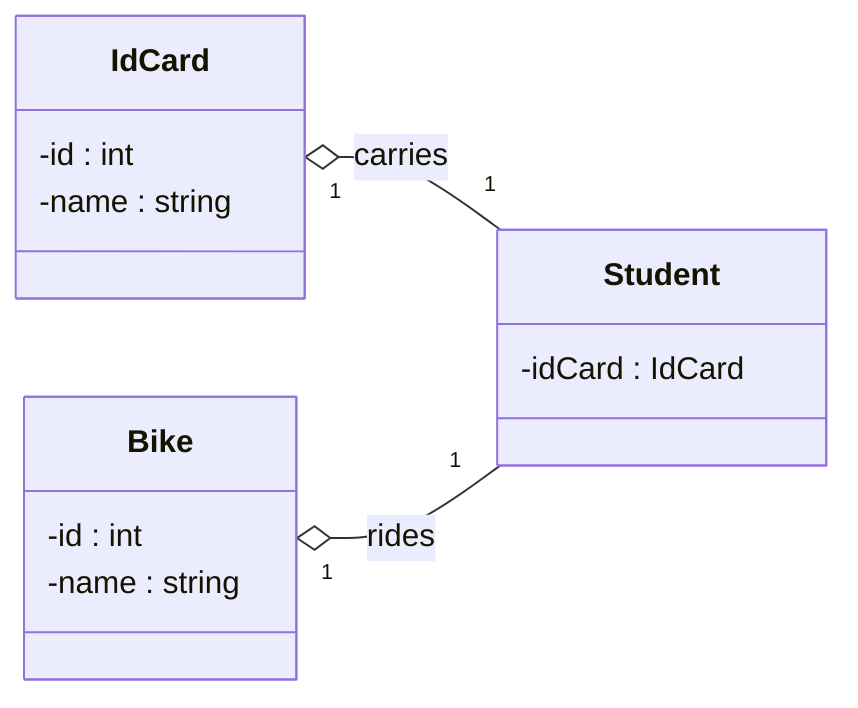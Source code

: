 classDiagram
    direction RL
    class Student {
        -idCard : IdCard
    }
    class IdCard{
        -id : int
        -name : string
    }
    class Bike{
        -id : int
        -name : string
    }
    Student "1" --o "1" IdCard : carries
    Student "1" --o "1" Bike : rides